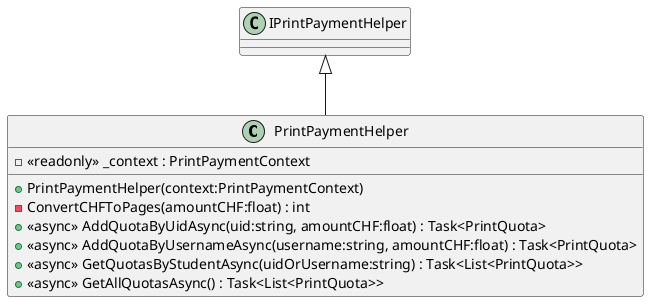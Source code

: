 @startuml
class PrintPaymentHelper {
    - <<readonly>> _context : PrintPaymentContext
    + PrintPaymentHelper(context:PrintPaymentContext)
    - ConvertCHFToPages(amountCHF:float) : int
    + <<async>> AddQuotaByUidAsync(uid:string, amountCHF:float) : Task<PrintQuota>
    + <<async>> AddQuotaByUsernameAsync(username:string, amountCHF:float) : Task<PrintQuota>
    + <<async>> GetQuotasByStudentAsync(uidOrUsername:string) : Task<List<PrintQuota>>
    + <<async>> GetAllQuotasAsync() : Task<List<PrintQuota>>
}
IPrintPaymentHelper <|-- PrintPaymentHelper
@enduml
